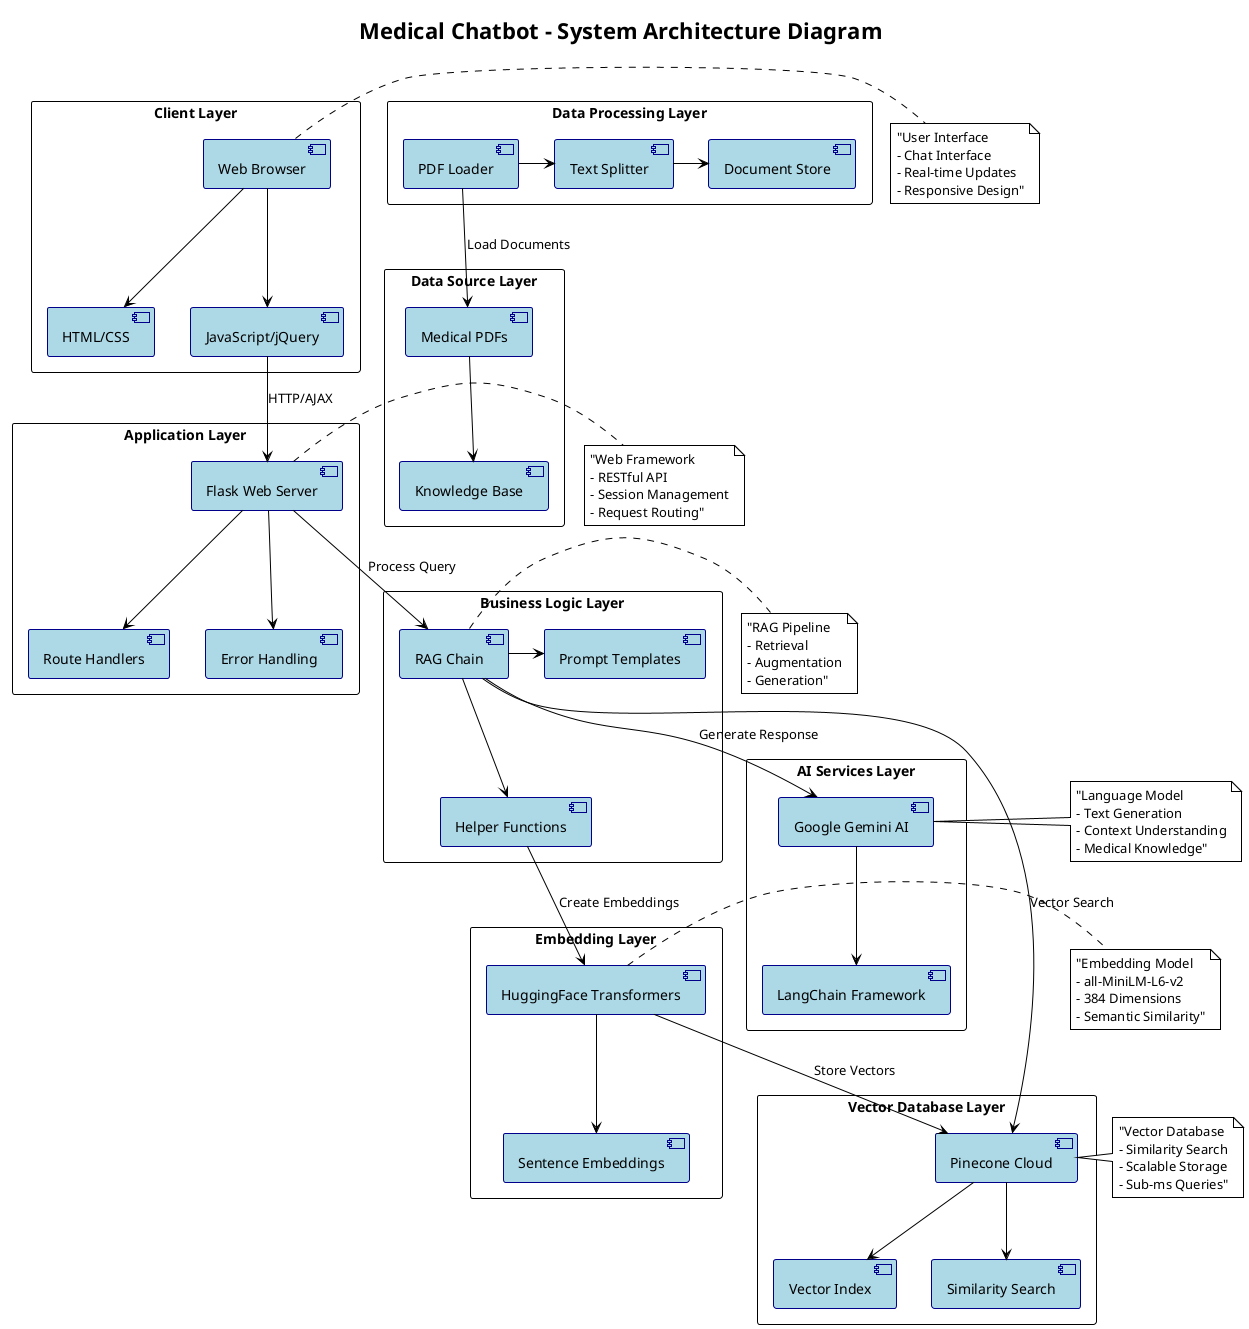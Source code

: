 @startuml Medical_Chatbot_Architecture

!theme plain
skinparam packageStyle rectangle
skinparam component {
    BackgroundColor LightBlue
    BorderColor DarkBlue
    FontColor Black
}

title Medical Chatbot - System Architecture Diagram

package "Client Layer" {
    [Web Browser] as browser
    [HTML/CSS] as frontend
    [JavaScript/jQuery] as js
    
    browser -down-> frontend
    browser -down-> js
}

package "Application Layer" {
    [Flask Web Server] as flask
    [Route Handlers] as routes
    [Error Handling] as errors
    
    flask -down-> routes
    flask -down-> errors
}

package "Business Logic Layer" {
    [RAG Chain] as rag
    [Prompt Templates] as prompts
    [Helper Functions] as helpers
    
    rag -right-> prompts
    rag -down-> helpers
}

package "AI Services Layer" {
    [Google Gemini AI] as gemini
    [LangChain Framework] as langchain
    
    gemini -down-> langchain
}

package "Vector Database Layer" {
    [Pinecone Cloud] as pinecone
    [Vector Index] as index
    [Similarity Search] as search
    
    pinecone -down-> index
    pinecone -down-> search
}

package "Embedding Layer" {
    [HuggingFace Transformers] as hf
    [Sentence Embeddings] as embeddings
    
    hf -down-> embeddings
}

package "Data Processing Layer" {
    [PDF Loader] as pdf
    [Text Splitter] as splitter
    [Document Store] as docs
    
    pdf -right-> splitter
    splitter -right-> docs
}

package "Data Source Layer" {
    [Medical PDFs] as source
    [Knowledge Base] as kb
    
    source -down-> kb
}

' Connections between layers
js -down-> flask : "HTTP/AJAX"
flask -down-> rag : "Process Query"
rag -down-> gemini : "Generate Response"
rag -right-> pinecone : "Vector Search"
helpers -down-> hf : "Create Embeddings"
hf -down-> pinecone : "Store Vectors"
pdf -down-> source : "Load Documents"

' Data flow annotations
note right of browser : "User Interface\n- Chat Interface\n- Real-time Updates\n- Responsive Design"
note right of flask : "Web Framework\n- RESTful API\n- Session Management\n- Request Routing"
note right of rag : "RAG Pipeline\n- Retrieval\n- Augmentation\n- Generation"
note right of gemini : "Language Model\n- Text Generation\n- Context Understanding\n- Medical Knowledge"
note right of pinecone : "Vector Database\n- Similarity Search\n- Scalable Storage\n- Sub-ms Queries"
note right of hf : "Embedding Model\n- all-MiniLM-L6-v2\n- 384 Dimensions\n- Semantic Similarity"

@enduml
